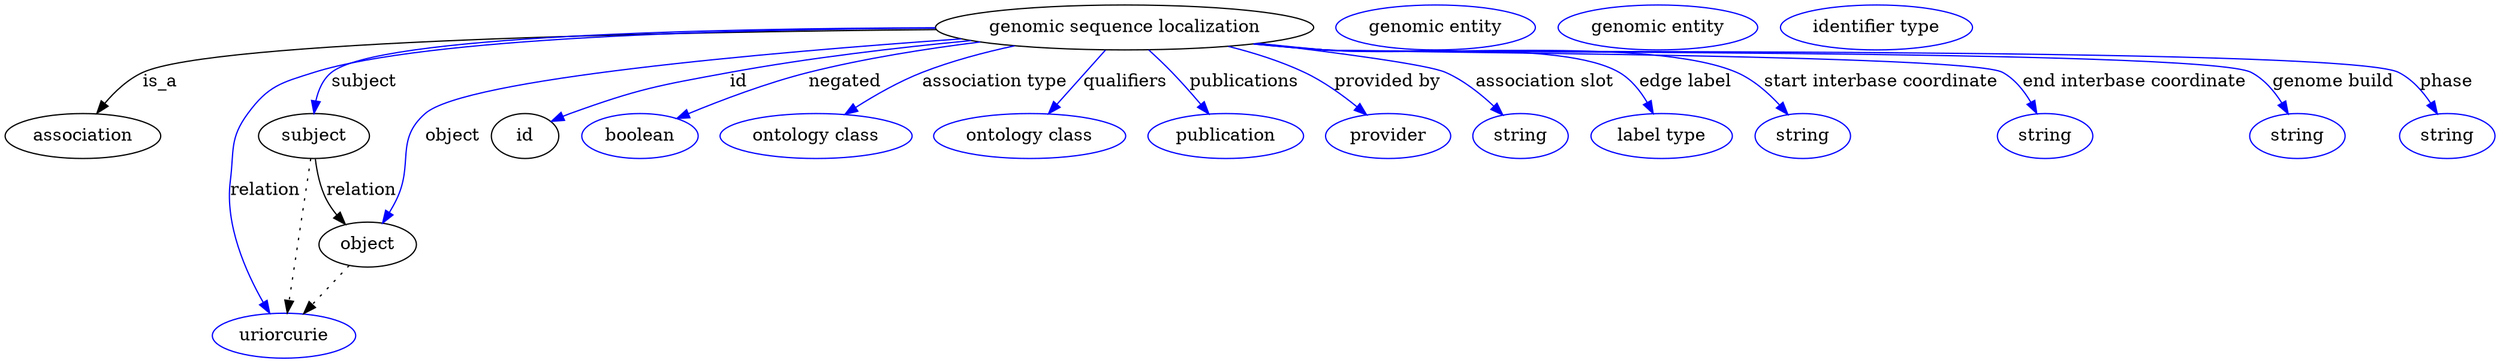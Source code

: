 digraph {
	graph [bb="0,0,1646.7,281"];
	node [label="\N"];
	"genomic sequence localization"	 [height=0.5,
		label="genomic sequence localization",
		pos="758.4,263",
		width=3.2955];
	association	 [height=0.5,
		pos="49.402,177",
		width=1.3723];
	"genomic sequence localization" -> association	 [label=is_a,
		lp="101.68,220",
		pos="e,58.818,195.11 639.7,261.81 460.69,259.25 137.37,251.27 89.85,227 79.602,221.77 71.049,212.64 64.489,203.61"];
	subject	 [height=0.5,
		pos="204.4,177",
		width=0.97656];
	"genomic sequence localization" -> subject	 [color=blue,
		label=subject,
		lp="242.23,220",
		pos="e,205.8,195.15 643.26,258.49 490.55,252.05 238.24,239.59 221.75,227 214.79,221.69 210.61,213.41 208.1,205.1",
		style=solid];
	relation	 [color=blue,
		height=0.5,
		label=uriorcurie,
		pos="184.4,18",
		width=1.2492];
	"genomic sequence localization" -> relation	 [color=blue,
		label=relation,
		lp="173.78,134",
		pos="e,177.16,36.142 643.16,258.63 493.98,252.49 248.34,240.53 208.4,227 184.12,218.77 174.28,216.56 160.4,195 143.91,169.38 147.21,157.15 \
151.64,127 155.81,98.647 165.77,67.435 173.62,45.704",
		style=solid];
	object	 [height=0.5,
		pos="244.4,91",
		width=0.88096];
	"genomic sequence localization" -> object	 [color=blue,
		label=object,
		lp="301.51,177",
		pos="e,253.12,108.39 654.78,254.16 523.67,242.06 311.53,219.09 284.19,195 260.28,173.93 273.29,156.57 261.4,127 260.16,123.92 258.79,\
120.73 257.38,117.58",
		style=solid];
	id	 [height=0.5,
		pos="354.4,177",
		width=0.75];
	"genomic sequence localization" -> id	 [color=blue,
		label=id,
		lp="493.85,220",
		pos="e,375.41,188.36 654.92,254.12 579.61,245.23 476.24,227.93 390.4,195 388.54,194.29 386.65,193.51 384.76,192.69",
		style=solid];
	negated	 [color=blue,
		height=0.5,
		label=boolean,
		pos="437.4,177",
		width=1.0584];
	"genomic sequence localization" -> negated	 [color=blue,
		label=negated,
		lp="581.17,220",
		pos="e,464.31,190.01 669.06,251.03 634.29,245.29 594.34,237.37 558.87,227 529.44,218.39 497.41,205.03 473.63,194.29",
		style=solid];
	"association type"	 [color=blue,
		height=0.5,
		label="ontology class",
		pos="554.4,177",
		width=1.6931];
	"genomic sequence localization" -> "association type"	 [color=blue,
		label="association type",
		lp="675.31,220",
		pos="e,576.02,194.04 690.12,248.2 670.15,242.74 648.59,235.71 629.59,227 613.81,219.77 597.61,209.44 584.31,200.04",
		style=solid];
	qualifiers	 [color=blue,
		height=0.5,
		label="ontology class",
		pos="694.4,177",
		width=1.6931];
	"genomic sequence localization" -> qualifiers	 [color=blue,
		label=qualifiers,
		lp="756.45,220",
		pos="e,707.52,194.62 744.83,244.76 735.8,232.63 723.8,216.5 713.77,203.03",
		style=solid];
	publications	 [color=blue,
		height=0.5,
		label=publication,
		pos="823.4,177",
		width=1.3859];
	"genomic sequence localization" -> publications	 [color=blue,
		label=publications,
		lp="831.62,220",
		pos="e,810.49,194.66 772.44,245.12 776.93,239.36 781.9,232.93 786.4,227 792.35,219.17 798.74,210.58 804.52,202.77",
		style=solid];
	"provided by"	 [color=blue,
		height=0.5,
		label=provider,
		pos="931.4,177",
		width=1.1129];
	"genomic sequence localization" -> "provided by"	 [color=blue,
		label="provided by",
		lp="924.03,220",
		pos="e,914.47,193.52 819.68,247.52 836.32,242.16 853.99,235.34 869.4,227 882.68,219.81 895.91,209.66 906.71,200.38",
		style=solid];
	"association slot"	 [color=blue,
		height=0.5,
		label=string,
		pos="1019.4,177",
		width=0.8403];
	"genomic sequence localization" -> "association slot"	 [color=blue,
		label="association slot",
		lp="1026.4,220",
		pos="e,1005.3,193.1 842.31,250.26 893.18,242.16 950.35,232.25 961.4,227 974.99,220.54 987.9,210.03 998.07,200.3",
		style=solid];
	"edge label"	 [color=blue,
		height=0.5,
		label="label type",
		pos="1112.4,177",
		width=1.2425];
	"genomic sequence localization" -> "edge label"	 [color=blue,
		label="edge label",
		lp="1118,220",
		pos="e,1103.4,194.91 843.71,250.47 857.95,248.53 872.58,246.64 886.4,245 927.86,240.09 1036.8,247.09 1073.4,227 1083.3,221.54 1091.6,\
212.37 1097.9,203.37",
		style=solid];
	"start interbase coordinate"	 [color=blue,
		height=0.5,
		label=string,
		pos="1205.4,177",
		width=0.8403];
	"genomic sequence localization" -> "start interbase coordinate"	 [color=blue,
		label="start interbase coordinate",
		lp="1243.8,220",
		pos="e,1192.4,193.64 842.64,250.28 857.21,248.33 872.23,246.48 886.4,245 944.89,238.9 1096.3,250.06 1150.4,227 1163.7,221.33 1175.9,211.05 \
1185.4,201.27",
		style=solid];
	"end interbase coordinate"	 [color=blue,
		height=0.5,
		label=string,
		pos="1356.4,177",
		width=0.8403];
	"genomic sequence localization" -> "end interbase coordinate"	 [color=blue,
		label="end interbase coordinate",
		lp="1403.8,220",
		pos="e,1348.1,194.64 841.58,250.1 856.47,248.13 871.87,246.32 886.4,245 934.25,240.65 1275.8,249.24 1318.4,227 1328.5,221.72 1336.7,212.41 \
1342.9,203.25",
		style=solid];
	"genome build"	 [color=blue,
		height=0.5,
		label=string,
		pos="1516.4,177",
		width=0.8403];
	"genomic sequence localization" -> "genome build"	 [color=blue,
		label="genome build",
		lp="1532.7,220",
		pos="e,1507.5,194.71 840.88,250.05 855.99,248.07 871.64,246.26 886.4,245 951.75,239.43 1417.7,256.31 1476.4,227 1486.8,221.8 1495.4,212.51 \
1501.9,203.33",
		style=solid];
	phase	 [color=blue,
		height=0.5,
		label=string,
		pos="1616.4,177",
		width=0.8403];
	"genomic sequence localization" -> phase	 [color=blue,
		label=phase,
		lp="1608.3,220",
		pos="e,1607.5,194.24 840.87,250 855.98,248.02 871.64,246.23 886.4,245 924.56,241.83 1541,243.83 1575.4,227 1586.2,221.71 1595.2,212.09 \
1601.9,202.68",
		style=solid];
	subject -> relation	 [pos="e,186.67,36.027 202.11,158.76 198.64,131.21 192.04,78.735 187.95,46.223",
		style=dotted];
	subject -> object	 [label=relation,
		lp="240.78,134",
		pos="e,230.82,107.46 207.98,158.87 210.29,149.13 213.78,137.08 218.64,127 220.43,123.29 222.6,119.56 224.91,115.97"];
	"genomic sequence localization_subject"	 [color=blue,
		height=0.5,
		label="genomic entity",
		pos="958.4,263",
		width=1.7475];
	object -> relation	 [pos="e,198.59,35.261 230.79,74.435 223.2,65.207 213.6,53.528 205.11,43.191",
		style=dotted];
	"genomic sequence localization_object"	 [color=blue,
		height=0.5,
		label="genomic entity",
		pos="1102.4,263",
		width=1.7475];
	association_id	 [color=blue,
		height=0.5,
		label="identifier type",
		pos="1242.4,263",
		width=1.652];
}
